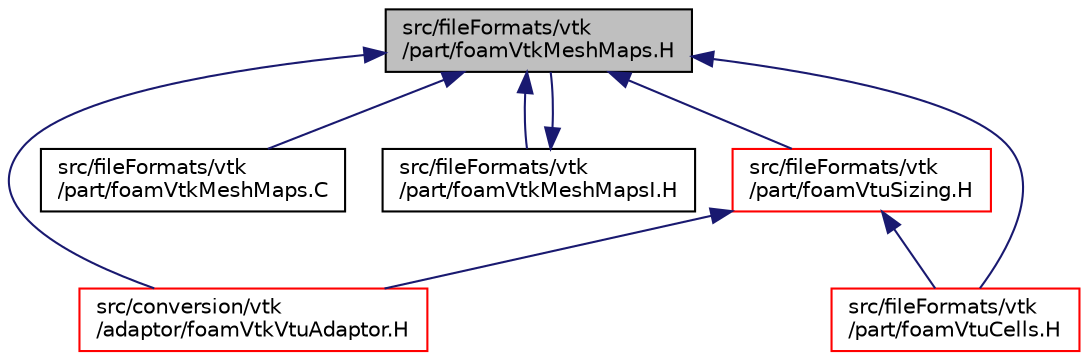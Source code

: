 digraph "src/fileFormats/vtk/part/foamVtkMeshMaps.H"
{
  bgcolor="transparent";
  edge [fontname="Helvetica",fontsize="10",labelfontname="Helvetica",labelfontsize="10"];
  node [fontname="Helvetica",fontsize="10",shape=record];
  Node1 [label="src/fileFormats/vtk\l/part/foamVtkMeshMaps.H",height=0.2,width=0.4,color="black", fillcolor="grey75", style="filled" fontcolor="black"];
  Node1 -> Node2 [dir="back",color="midnightblue",fontsize="10",style="solid",fontname="Helvetica"];
  Node2 [label="src/conversion/vtk\l/adaptor/foamVtkVtuAdaptor.H",height=0.2,width=0.4,color="red",URL="$foamVtkVtuAdaptor_8H.html"];
  Node1 -> Node3 [dir="back",color="midnightblue",fontsize="10",style="solid",fontname="Helvetica"];
  Node3 [label="src/fileFormats/vtk\l/part/foamVtkMeshMaps.C",height=0.2,width=0.4,color="black",URL="$foamVtkMeshMaps_8C.html"];
  Node1 -> Node4 [dir="back",color="midnightblue",fontsize="10",style="solid",fontname="Helvetica"];
  Node4 [label="src/fileFormats/vtk\l/part/foamVtkMeshMapsI.H",height=0.2,width=0.4,color="black",URL="$foamVtkMeshMapsI_8H.html"];
  Node4 -> Node1 [dir="back",color="midnightblue",fontsize="10",style="solid",fontname="Helvetica"];
  Node1 -> Node5 [dir="back",color="midnightblue",fontsize="10",style="solid",fontname="Helvetica"];
  Node5 [label="src/fileFormats/vtk\l/part/foamVtuCells.H",height=0.2,width=0.4,color="red",URL="$foamVtuCells_8H.html"];
  Node1 -> Node6 [dir="back",color="midnightblue",fontsize="10",style="solid",fontname="Helvetica"];
  Node6 [label="src/fileFormats/vtk\l/part/foamVtuSizing.H",height=0.2,width=0.4,color="red",URL="$foamVtuSizing_8H.html"];
  Node6 -> Node2 [dir="back",color="midnightblue",fontsize="10",style="solid",fontname="Helvetica"];
  Node6 -> Node5 [dir="back",color="midnightblue",fontsize="10",style="solid",fontname="Helvetica"];
}
